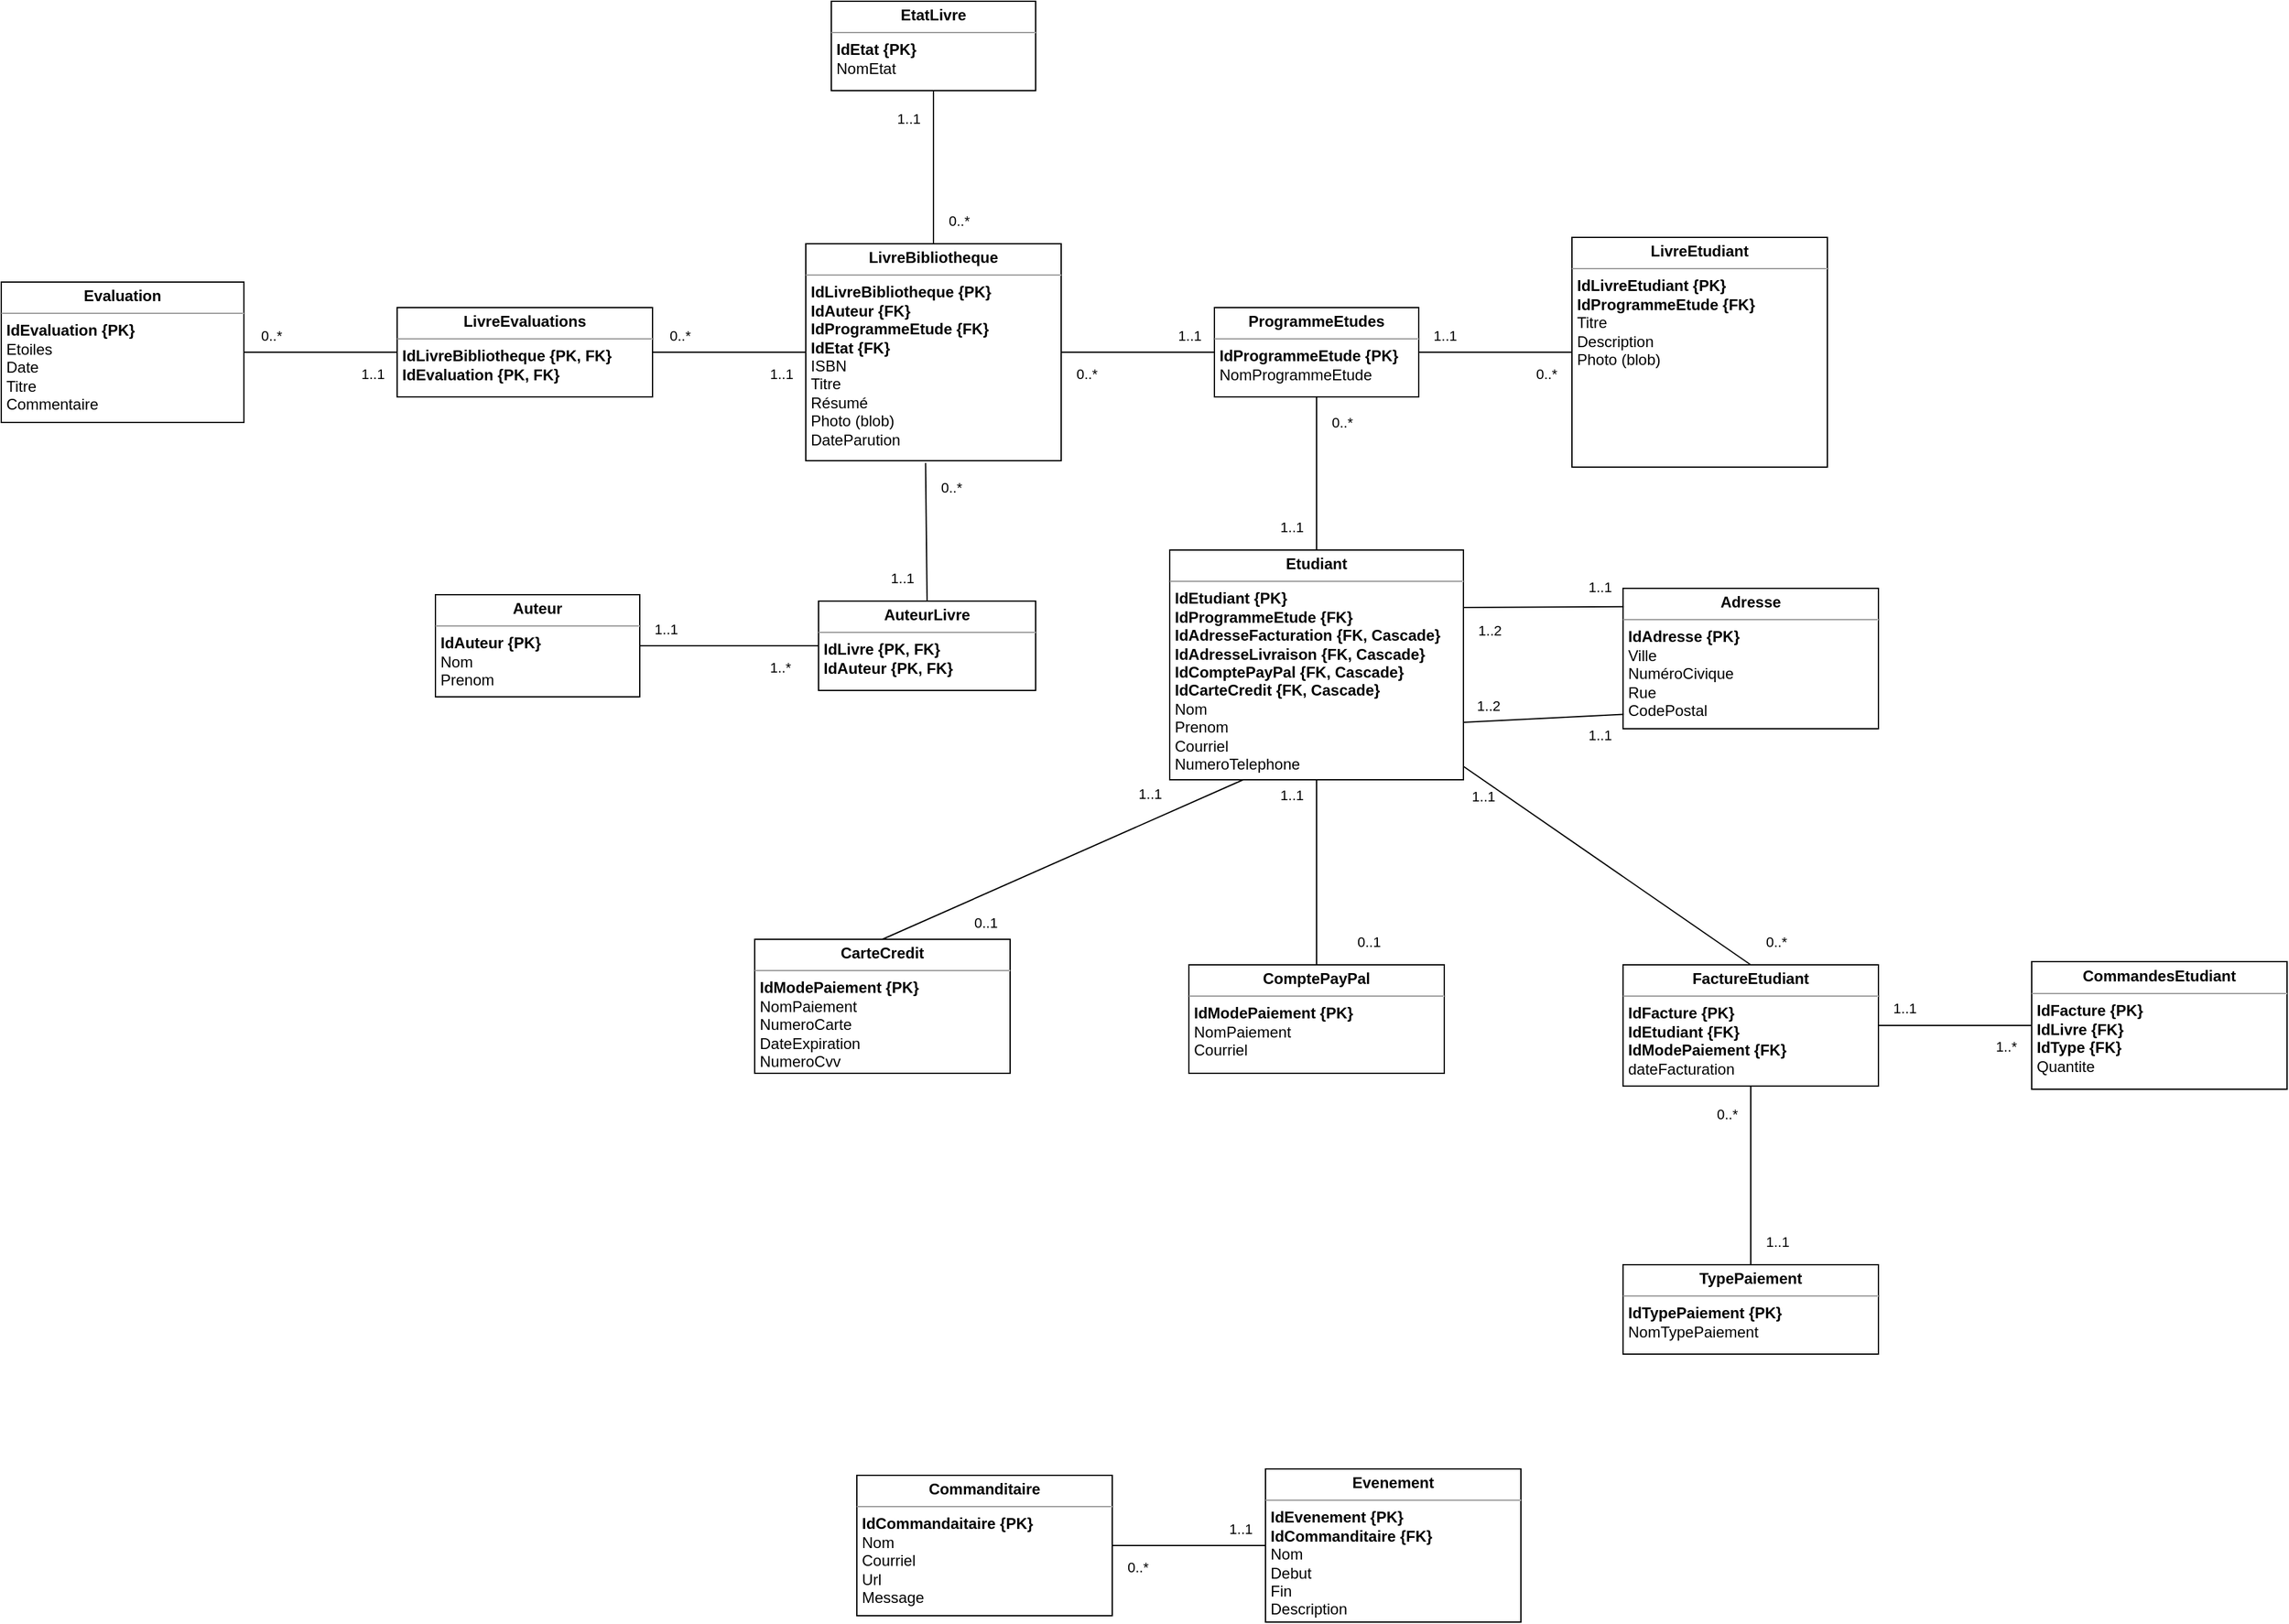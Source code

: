 <mxfile version="20.2.3" type="device"><diagram id="HMSL5C-tnVBztmMYMEIp" name="Page-1"><mxGraphModel dx="6580" dy="2698" grid="1" gridSize="10" guides="1" tooltips="1" connect="1" arrows="1" fold="1" page="1" pageScale="1" pageWidth="850" pageHeight="1100" math="0" shadow="0"><root><mxCell id="0"/><mxCell id="1" parent="0"/><mxCell id="A7pBS2aft_EyjtBVlkII-6" value="&lt;p style=&quot;margin: 0px ; margin-top: 4px ; text-align: center&quot;&gt;&lt;b&gt;LivreBibliotheque&lt;/b&gt;&lt;/p&gt;&lt;hr size=&quot;1&quot;&gt;&lt;p style=&quot;margin: 0px ; margin-left: 4px&quot;&gt;&lt;b&gt;IdLivreBibliotheque {PK}&lt;/b&gt;&lt;/p&gt;&lt;p style=&quot;margin: 0px ; margin-left: 4px&quot;&gt;&lt;b&gt;IdAuteur {FK}&lt;/b&gt;&lt;/p&gt;&lt;p style=&quot;margin: 0px ; margin-left: 4px&quot;&gt;&lt;b&gt;IdProgrammeEtude {FK}&lt;/b&gt;&lt;/p&gt;&lt;p style=&quot;margin: 0px ; margin-left: 4px&quot;&gt;&lt;b&gt;IdEtat {FK}&lt;/b&gt;&lt;/p&gt;&lt;p style=&quot;margin: 0px ; margin-left: 4px&quot;&gt;ISBN&lt;/p&gt;&lt;p style=&quot;margin: 0px ; margin-left: 4px&quot;&gt;Titre&lt;/p&gt;&lt;p style=&quot;margin: 0px ; margin-left: 4px&quot;&gt;Résumé&lt;/p&gt;&lt;p style=&quot;margin: 0px ; margin-left: 4px&quot;&gt;Photo (blob)&lt;/p&gt;&lt;p style=&quot;margin: 0px ; margin-left: 4px&quot;&gt;DateParution&lt;/p&gt;" style="verticalAlign=top;align=left;overflow=fill;fontSize=12;fontFamily=Helvetica;html=1;" vertex="1" parent="1"><mxGeometry x="-3680" y="40" width="200" height="170" as="geometry"/></mxCell><mxCell id="A7pBS2aft_EyjtBVlkII-8" value="&lt;p style=&quot;margin: 0px ; margin-top: 4px ; text-align: center&quot;&gt;&lt;b&gt;LivreEvaluations&lt;/b&gt;&lt;/p&gt;&lt;hr size=&quot;1&quot;&gt;&lt;p style=&quot;margin: 0px ; margin-left: 4px&quot;&gt;&lt;b&gt;IdLivreBibliotheque {PK, FK}&lt;/b&gt;&lt;/p&gt;&lt;p style=&quot;margin: 0px ; margin-left: 4px&quot;&gt;&lt;b&gt;IdEvaluation {PK, FK}&lt;/b&gt;&lt;/p&gt;" style="verticalAlign=top;align=left;overflow=fill;fontSize=12;fontFamily=Helvetica;html=1;" vertex="1" parent="1"><mxGeometry x="-4000" y="90" width="200" height="70" as="geometry"/></mxCell><mxCell id="A7pBS2aft_EyjtBVlkII-11" value="" style="endArrow=none;html=1;rounded=0;exitX=0;exitY=0.5;exitDx=0;exitDy=0;entryX=1;entryY=0.5;entryDx=0;entryDy=0;endFill=0;" edge="1" parent="1" source="A7pBS2aft_EyjtBVlkII-6" target="A7pBS2aft_EyjtBVlkII-8"><mxGeometry relative="1" as="geometry"><mxPoint x="-4000" y="200" as="sourcePoint"/><mxPoint x="-3840" y="200" as="targetPoint"/></mxGeometry></mxCell><mxCell id="A7pBS2aft_EyjtBVlkII-13" value="1..1" style="edgeLabel;resizable=0;html=1;align=left;verticalAlign=bottom;" connectable="0" vertex="1" parent="A7pBS2aft_EyjtBVlkII-11"><mxGeometry x="-1" relative="1" as="geometry"><mxPoint x="-30" y="25" as="offset"/></mxGeometry></mxCell><mxCell id="A7pBS2aft_EyjtBVlkII-14" value="0..*" style="edgeLabel;resizable=0;html=1;align=right;verticalAlign=bottom;" connectable="0" vertex="1" parent="A7pBS2aft_EyjtBVlkII-11"><mxGeometry x="1" relative="1" as="geometry"><mxPoint x="30" y="-5" as="offset"/></mxGeometry></mxCell><mxCell id="A7pBS2aft_EyjtBVlkII-15" value="&lt;p style=&quot;margin: 0px ; margin-top: 4px ; text-align: center&quot;&gt;&lt;b&gt;Evaluation&lt;/b&gt;&lt;/p&gt;&lt;hr size=&quot;1&quot;&gt;&lt;p style=&quot;margin: 0px ; margin-left: 4px&quot;&gt;&lt;b&gt;IdEvaluation {PK}&lt;/b&gt;&lt;/p&gt;&lt;p style=&quot;margin: 0px ; margin-left: 4px&quot;&gt;Etoiles&lt;/p&gt;&lt;p style=&quot;margin: 0px ; margin-left: 4px&quot;&gt;Date&lt;/p&gt;&lt;p style=&quot;margin: 0px ; margin-left: 4px&quot;&gt;Titre&lt;/p&gt;&lt;p style=&quot;margin: 0px ; margin-left: 4px&quot;&gt;Commentaire&lt;/p&gt;" style="verticalAlign=top;align=left;overflow=fill;fontSize=12;fontFamily=Helvetica;html=1;" vertex="1" parent="1"><mxGeometry x="-4310" y="70" width="190" height="110" as="geometry"/></mxCell><mxCell id="A7pBS2aft_EyjtBVlkII-16" value="" style="endArrow=none;html=1;rounded=0;exitX=0;exitY=0.5;exitDx=0;exitDy=0;entryX=1;entryY=0.5;entryDx=0;entryDy=0;endFill=0;" edge="1" parent="1" source="A7pBS2aft_EyjtBVlkII-8" target="A7pBS2aft_EyjtBVlkII-15"><mxGeometry relative="1" as="geometry"><mxPoint x="-3970" y="185" as="sourcePoint"/><mxPoint x="-4100" y="185" as="targetPoint"/></mxGeometry></mxCell><mxCell id="A7pBS2aft_EyjtBVlkII-17" value="1..1" style="edgeLabel;resizable=0;html=1;align=left;verticalAlign=bottom;" connectable="0" vertex="1" parent="A7pBS2aft_EyjtBVlkII-16"><mxGeometry x="-1" relative="1" as="geometry"><mxPoint x="-30" y="25" as="offset"/></mxGeometry></mxCell><mxCell id="A7pBS2aft_EyjtBVlkII-18" value="0..*" style="edgeLabel;resizable=0;html=1;align=right;verticalAlign=bottom;" connectable="0" vertex="1" parent="A7pBS2aft_EyjtBVlkII-16"><mxGeometry x="1" relative="1" as="geometry"><mxPoint x="30" y="-5" as="offset"/></mxGeometry></mxCell><mxCell id="A7pBS2aft_EyjtBVlkII-19" value="&lt;p style=&quot;margin: 0px ; margin-top: 4px ; text-align: center&quot;&gt;&lt;b&gt;ProgrammeEtudes&lt;/b&gt;&lt;/p&gt;&lt;hr size=&quot;1&quot;&gt;&lt;p style=&quot;margin: 0px ; margin-left: 4px&quot;&gt;&lt;b&gt;IdProgrammeEtude {PK}&lt;/b&gt;&lt;/p&gt;&lt;p style=&quot;margin: 0px ; margin-left: 4px&quot;&gt;NomProgrammeEtude&lt;/p&gt;" style="verticalAlign=top;align=left;overflow=fill;fontSize=12;fontFamily=Helvetica;html=1;" vertex="1" parent="1"><mxGeometry x="-3360" y="90" width="160" height="70" as="geometry"/></mxCell><mxCell id="A7pBS2aft_EyjtBVlkII-21" value="" style="endArrow=none;html=1;rounded=0;exitX=1;exitY=0.5;exitDx=0;exitDy=0;entryX=0;entryY=0.5;entryDx=0;entryDy=0;endFill=0;" edge="1" parent="1" source="A7pBS2aft_EyjtBVlkII-6" target="A7pBS2aft_EyjtBVlkII-19"><mxGeometry relative="1" as="geometry"><mxPoint x="-3670" y="140" as="sourcePoint"/><mxPoint x="-3790" y="140" as="targetPoint"/></mxGeometry></mxCell><mxCell id="A7pBS2aft_EyjtBVlkII-22" value="0..*" style="edgeLabel;resizable=0;html=1;align=left;verticalAlign=bottom;" connectable="0" vertex="1" parent="A7pBS2aft_EyjtBVlkII-21"><mxGeometry x="-1" relative="1" as="geometry"><mxPoint x="10" y="25" as="offset"/></mxGeometry></mxCell><mxCell id="A7pBS2aft_EyjtBVlkII-23" value="1..1" style="edgeLabel;resizable=0;html=1;align=right;verticalAlign=bottom;" connectable="0" vertex="1" parent="A7pBS2aft_EyjtBVlkII-21"><mxGeometry x="1" relative="1" as="geometry"><mxPoint x="-10" y="-5" as="offset"/></mxGeometry></mxCell><mxCell id="A7pBS2aft_EyjtBVlkII-24" value="&lt;p style=&quot;margin: 0px ; margin-top: 4px ; text-align: center&quot;&gt;&lt;b&gt;EtatLivre&lt;/b&gt;&lt;/p&gt;&lt;hr size=&quot;1&quot;&gt;&lt;p style=&quot;margin: 0px ; margin-left: 4px&quot;&gt;&lt;b&gt;IdEtat {PK}&lt;/b&gt;&lt;/p&gt;&lt;p style=&quot;margin: 0px ; margin-left: 4px&quot;&gt;NomEtat&lt;/p&gt;" style="verticalAlign=top;align=left;overflow=fill;fontSize=12;fontFamily=Helvetica;html=1;" vertex="1" parent="1"><mxGeometry x="-3660" y="-150" width="160" height="70" as="geometry"/></mxCell><mxCell id="A7pBS2aft_EyjtBVlkII-25" value="" style="endArrow=none;html=1;rounded=0;exitX=0.5;exitY=0;exitDx=0;exitDy=0;entryX=0.5;entryY=1;entryDx=0;entryDy=0;endFill=0;" edge="1" parent="1" source="A7pBS2aft_EyjtBVlkII-6" target="A7pBS2aft_EyjtBVlkII-24"><mxGeometry relative="1" as="geometry"><mxPoint x="-3460" y="-10" as="sourcePoint"/><mxPoint x="-3340" y="-10" as="targetPoint"/></mxGeometry></mxCell><mxCell id="A7pBS2aft_EyjtBVlkII-26" value="0..*" style="edgeLabel;resizable=0;html=1;align=left;verticalAlign=bottom;" connectable="0" vertex="1" parent="A7pBS2aft_EyjtBVlkII-25"><mxGeometry x="-1" relative="1" as="geometry"><mxPoint x="10" y="-10" as="offset"/></mxGeometry></mxCell><mxCell id="A7pBS2aft_EyjtBVlkII-27" value="1..1" style="edgeLabel;resizable=0;html=1;align=right;verticalAlign=bottom;" connectable="0" vertex="1" parent="A7pBS2aft_EyjtBVlkII-25"><mxGeometry x="1" relative="1" as="geometry"><mxPoint x="-10" y="30" as="offset"/></mxGeometry></mxCell><mxCell id="A7pBS2aft_EyjtBVlkII-28" value="&lt;p style=&quot;margin: 0px ; margin-top: 4px ; text-align: center&quot;&gt;&lt;b&gt;AuteurLivre&lt;/b&gt;&lt;/p&gt;&lt;hr size=&quot;1&quot;&gt;&lt;p style=&quot;margin: 0px ; margin-left: 4px&quot;&gt;&lt;b&gt;IdLivre {PK, FK}&lt;/b&gt;&lt;/p&gt;&lt;p style=&quot;margin: 0px ; margin-left: 4px&quot;&gt;&lt;b&gt;IdAuteur {PK, FK}&lt;/b&gt;&lt;br&gt;&lt;/p&gt;" style="verticalAlign=top;align=left;overflow=fill;fontSize=12;fontFamily=Helvetica;html=1;" vertex="1" parent="1"><mxGeometry x="-3670" y="320" width="170" height="70" as="geometry"/></mxCell><mxCell id="A7pBS2aft_EyjtBVlkII-29" value="" style="endArrow=none;html=1;rounded=0;exitX=0.469;exitY=1.01;exitDx=0;exitDy=0;entryX=0.5;entryY=0;entryDx=0;entryDy=0;endFill=0;exitPerimeter=0;" edge="1" parent="1" source="A7pBS2aft_EyjtBVlkII-6" target="A7pBS2aft_EyjtBVlkII-28"><mxGeometry relative="1" as="geometry"><mxPoint x="-3380" y="370" as="sourcePoint"/><mxPoint x="-3380" y="250" as="targetPoint"/></mxGeometry></mxCell><mxCell id="A7pBS2aft_EyjtBVlkII-30" value="0..*" style="edgeLabel;resizable=0;html=1;align=left;verticalAlign=bottom;" connectable="0" vertex="1" parent="A7pBS2aft_EyjtBVlkII-29"><mxGeometry x="-1" relative="1" as="geometry"><mxPoint x="10" y="28" as="offset"/></mxGeometry></mxCell><mxCell id="A7pBS2aft_EyjtBVlkII-31" value="1..1" style="edgeLabel;resizable=0;html=1;align=right;verticalAlign=bottom;" connectable="0" vertex="1" parent="A7pBS2aft_EyjtBVlkII-29"><mxGeometry x="1" relative="1" as="geometry"><mxPoint x="-10" y="-10" as="offset"/></mxGeometry></mxCell><mxCell id="A7pBS2aft_EyjtBVlkII-32" value="&lt;p style=&quot;margin: 0px ; margin-top: 4px ; text-align: center&quot;&gt;&lt;b&gt;Auteur&lt;/b&gt;&lt;/p&gt;&lt;hr size=&quot;1&quot;&gt;&lt;p style=&quot;margin: 0px ; margin-left: 4px&quot;&gt;&lt;b&gt;IdAuteur {PK}&lt;/b&gt;&lt;/p&gt;&lt;p style=&quot;margin: 0px ; margin-left: 4px&quot;&gt;Nom&lt;/p&gt;&lt;p style=&quot;margin: 0px ; margin-left: 4px&quot;&gt;Prenom&lt;/p&gt;" style="verticalAlign=top;align=left;overflow=fill;fontSize=12;fontFamily=Helvetica;html=1;" vertex="1" parent="1"><mxGeometry x="-3970" y="315" width="160" height="80" as="geometry"/></mxCell><mxCell id="A7pBS2aft_EyjtBVlkII-34" value="" style="endArrow=none;html=1;rounded=0;exitX=0;exitY=0.5;exitDx=0;exitDy=0;entryX=1;entryY=0.5;entryDx=0;entryDy=0;endFill=0;" edge="1" parent="1" source="A7pBS2aft_EyjtBVlkII-28" target="A7pBS2aft_EyjtBVlkII-32"><mxGeometry relative="1" as="geometry"><mxPoint x="-3470" y="140.0" as="sourcePoint"/><mxPoint x="-3350" y="140.0" as="targetPoint"/></mxGeometry></mxCell><mxCell id="A7pBS2aft_EyjtBVlkII-35" value="1..*" style="edgeLabel;resizable=0;html=1;align=left;verticalAlign=bottom;" connectable="0" vertex="1" parent="A7pBS2aft_EyjtBVlkII-34"><mxGeometry x="-1" relative="1" as="geometry"><mxPoint x="-40" y="25" as="offset"/></mxGeometry></mxCell><mxCell id="A7pBS2aft_EyjtBVlkII-36" value="1..1" style="edgeLabel;resizable=0;html=1;align=right;verticalAlign=bottom;" connectable="0" vertex="1" parent="A7pBS2aft_EyjtBVlkII-34"><mxGeometry x="1" relative="1" as="geometry"><mxPoint x="30" y="-5" as="offset"/></mxGeometry></mxCell><mxCell id="A7pBS2aft_EyjtBVlkII-37" value="&lt;p style=&quot;margin: 0px ; margin-top: 4px ; text-align: center&quot;&gt;&lt;b&gt;LivreEtudiant&lt;/b&gt;&lt;/p&gt;&lt;hr size=&quot;1&quot;&gt;&lt;p style=&quot;margin: 0px ; margin-left: 4px&quot;&gt;&lt;b&gt;IdLivreEtudiant {PK}&lt;/b&gt;&lt;/p&gt;&lt;p style=&quot;margin: 0px ; margin-left: 4px&quot;&gt;&lt;b&gt;IdProgrammeEtude {FK}&lt;/b&gt;&lt;/p&gt;&lt;p style=&quot;margin: 0px ; margin-left: 4px&quot;&gt;Titre&lt;/p&gt;&lt;p style=&quot;margin: 0px ; margin-left: 4px&quot;&gt;Description&lt;/p&gt;&lt;p style=&quot;margin: 0px ; margin-left: 4px&quot;&gt;Photo (blob)&lt;/p&gt;" style="verticalAlign=top;align=left;overflow=fill;fontSize=12;fontFamily=Helvetica;html=1;" vertex="1" parent="1"><mxGeometry x="-3080" y="35" width="200" height="180" as="geometry"/></mxCell><mxCell id="A7pBS2aft_EyjtBVlkII-39" value="" style="endArrow=none;html=1;rounded=0;exitX=0;exitY=0.5;exitDx=0;exitDy=0;entryX=1;entryY=0.5;entryDx=0;entryDy=0;endFill=0;" edge="1" parent="1" source="A7pBS2aft_EyjtBVlkII-37" target="A7pBS2aft_EyjtBVlkII-19"><mxGeometry relative="1" as="geometry"><mxPoint x="-3470" y="135" as="sourcePoint"/><mxPoint x="-3350" y="135" as="targetPoint"/></mxGeometry></mxCell><mxCell id="A7pBS2aft_EyjtBVlkII-40" value="0..*" style="edgeLabel;resizable=0;html=1;align=left;verticalAlign=bottom;" connectable="0" vertex="1" parent="A7pBS2aft_EyjtBVlkII-39"><mxGeometry x="-1" relative="1" as="geometry"><mxPoint x="-30" y="25" as="offset"/></mxGeometry></mxCell><mxCell id="A7pBS2aft_EyjtBVlkII-41" value="1..1" style="edgeLabel;resizable=0;html=1;align=right;verticalAlign=bottom;" connectable="0" vertex="1" parent="A7pBS2aft_EyjtBVlkII-39"><mxGeometry x="1" relative="1" as="geometry"><mxPoint x="30" y="-5" as="offset"/></mxGeometry></mxCell><mxCell id="A7pBS2aft_EyjtBVlkII-42" value="&lt;p style=&quot;margin: 0px ; margin-top: 4px ; text-align: center&quot;&gt;&lt;b&gt;Etudiant&lt;/b&gt;&lt;/p&gt;&lt;hr size=&quot;1&quot;&gt;&lt;p style=&quot;margin: 0px ; margin-left: 4px&quot;&gt;&lt;b&gt;IdEtudiant {PK}&lt;/b&gt;&lt;/p&gt;&lt;p style=&quot;margin: 0px ; margin-left: 4px&quot;&gt;&lt;b&gt;IdProgrammeEtude {FK}&lt;/b&gt;&lt;/p&gt;&lt;p style=&quot;margin: 0px ; margin-left: 4px&quot;&gt;&lt;b&gt;IdAdresseFacturation {FK, Cascade}&lt;/b&gt;&lt;b&gt;&lt;br&gt;&lt;/b&gt;&lt;/p&gt;&lt;p style=&quot;margin: 0px ; margin-left: 4px&quot;&gt;&lt;b&gt;IdAdresseLivraison {FK, Cascade}&lt;/b&gt;&lt;/p&gt;&lt;p style=&quot;margin: 0px ; margin-left: 4px&quot;&gt;&lt;b&gt;IdComptePayPal {FK, Cascade}&lt;/b&gt;&lt;/p&gt;&lt;p style=&quot;margin: 0px ; margin-left: 4px&quot;&gt;&lt;b&gt;IdCarteCredit {FK, Cascade}&lt;/b&gt;&lt;/p&gt;&lt;p style=&quot;margin: 0px ; margin-left: 4px&quot;&gt;Nom&lt;/p&gt;&lt;p style=&quot;margin: 0px ; margin-left: 4px&quot;&gt;Prenom&lt;/p&gt;&lt;p style=&quot;margin: 0px ; margin-left: 4px&quot;&gt;Courriel&lt;/p&gt;&lt;p style=&quot;margin: 0px ; margin-left: 4px&quot;&gt;NumeroTelephone&lt;/p&gt;&lt;p style=&quot;margin: 0px ; margin-left: 4px&quot;&gt;&lt;br&gt;&lt;/p&gt;" style="verticalAlign=top;align=left;overflow=fill;fontSize=12;fontFamily=Helvetica;html=1;" vertex="1" parent="1"><mxGeometry x="-3395" y="280" width="230" height="180" as="geometry"/></mxCell><mxCell id="A7pBS2aft_EyjtBVlkII-43" value="" style="endArrow=none;html=1;rounded=0;exitX=0.5;exitY=1;exitDx=0;exitDy=0;entryX=0.5;entryY=0;entryDx=0;entryDy=0;endFill=0;" edge="1" parent="1" source="A7pBS2aft_EyjtBVlkII-19" target="A7pBS2aft_EyjtBVlkII-42"><mxGeometry relative="1" as="geometry"><mxPoint x="-3576.2" y="221.7" as="sourcePoint"/><mxPoint x="-3575" y="330" as="targetPoint"/></mxGeometry></mxCell><mxCell id="A7pBS2aft_EyjtBVlkII-44" value="0..*" style="edgeLabel;resizable=0;html=1;align=left;verticalAlign=bottom;" connectable="0" vertex="1" parent="A7pBS2aft_EyjtBVlkII-43"><mxGeometry x="-1" relative="1" as="geometry"><mxPoint x="10" y="28" as="offset"/></mxGeometry></mxCell><mxCell id="A7pBS2aft_EyjtBVlkII-45" value="1..1" style="edgeLabel;resizable=0;html=1;align=right;verticalAlign=bottom;" connectable="0" vertex="1" parent="A7pBS2aft_EyjtBVlkII-43"><mxGeometry x="1" relative="1" as="geometry"><mxPoint x="-10" y="-10" as="offset"/></mxGeometry></mxCell><mxCell id="A7pBS2aft_EyjtBVlkII-46" value="&lt;p style=&quot;margin: 0px ; margin-top: 4px ; text-align: center&quot;&gt;&lt;b&gt;Adresse&lt;/b&gt;&lt;/p&gt;&lt;hr size=&quot;1&quot;&gt;&lt;p style=&quot;margin: 0px ; margin-left: 4px&quot;&gt;&lt;b&gt;IdAdresse {PK}&lt;/b&gt;&lt;/p&gt;&lt;p style=&quot;margin: 0px ; margin-left: 4px&quot;&gt;&lt;span style=&quot;background-color: initial;&quot;&gt;Ville&lt;/span&gt;&lt;br&gt;&lt;/p&gt;&lt;p style=&quot;margin: 0px ; margin-left: 4px&quot;&gt;NuméroCivique&lt;/p&gt;&lt;p style=&quot;margin: 0px ; margin-left: 4px&quot;&gt;Rue&lt;/p&gt;&lt;p style=&quot;margin: 0px ; margin-left: 4px&quot;&gt;CodePostal&lt;/p&gt;" style="verticalAlign=top;align=left;overflow=fill;fontSize=12;fontFamily=Helvetica;html=1;" vertex="1" parent="1"><mxGeometry x="-3040" y="310" width="200" height="110" as="geometry"/></mxCell><mxCell id="A7pBS2aft_EyjtBVlkII-47" value="" style="endArrow=none;html=1;rounded=0;exitX=0.003;exitY=0.131;exitDx=0;exitDy=0;entryX=1;entryY=0.25;entryDx=0;entryDy=0;endFill=0;exitPerimeter=0;" edge="1" parent="1" source="A7pBS2aft_EyjtBVlkII-46" target="A7pBS2aft_EyjtBVlkII-42"><mxGeometry relative="1" as="geometry"><mxPoint x="-3070" y="135" as="sourcePoint"/><mxPoint x="-3190" y="135" as="targetPoint"/></mxGeometry></mxCell><mxCell id="A7pBS2aft_EyjtBVlkII-48" value="1..1" style="edgeLabel;resizable=0;html=1;align=left;verticalAlign=bottom;" connectable="0" vertex="1" parent="A7pBS2aft_EyjtBVlkII-47"><mxGeometry x="-1" relative="1" as="geometry"><mxPoint x="-30" y="-7" as="offset"/></mxGeometry></mxCell><mxCell id="A7pBS2aft_EyjtBVlkII-49" value="1..2" style="edgeLabel;resizable=0;html=1;align=right;verticalAlign=bottom;" connectable="0" vertex="1" parent="A7pBS2aft_EyjtBVlkII-47"><mxGeometry x="1" relative="1" as="geometry"><mxPoint x="30" y="27" as="offset"/></mxGeometry></mxCell><mxCell id="A7pBS2aft_EyjtBVlkII-50" value="" style="endArrow=none;html=1;rounded=0;endFill=0;exitX=0.003;exitY=0.897;exitDx=0;exitDy=0;entryX=1;entryY=0.75;entryDx=0;entryDy=0;exitPerimeter=0;" edge="1" parent="1" source="A7pBS2aft_EyjtBVlkII-46" target="A7pBS2aft_EyjtBVlkII-42"><mxGeometry relative="1" as="geometry"><mxPoint x="-3060" y="380" as="sourcePoint"/><mxPoint x="-3160" y="400" as="targetPoint"/></mxGeometry></mxCell><mxCell id="A7pBS2aft_EyjtBVlkII-51" value="1..1" style="edgeLabel;resizable=0;html=1;align=left;verticalAlign=bottom;" connectable="0" vertex="1" parent="A7pBS2aft_EyjtBVlkII-50"><mxGeometry x="-1" relative="1" as="geometry"><mxPoint x="-30" y="25" as="offset"/></mxGeometry></mxCell><mxCell id="A7pBS2aft_EyjtBVlkII-52" value="1..2" style="edgeLabel;resizable=0;html=1;align=right;verticalAlign=bottom;" connectable="0" vertex="1" parent="A7pBS2aft_EyjtBVlkII-50"><mxGeometry x="1" relative="1" as="geometry"><mxPoint x="30" y="-5" as="offset"/></mxGeometry></mxCell><mxCell id="A7pBS2aft_EyjtBVlkII-53" value="&lt;p style=&quot;margin: 0px ; margin-top: 4px ; text-align: center&quot;&gt;&lt;b&gt;FactureEtudiant&lt;/b&gt;&lt;/p&gt;&lt;hr size=&quot;1&quot;&gt;&lt;p style=&quot;margin: 0px ; margin-left: 4px&quot;&gt;&lt;b&gt;IdFacture {PK}&lt;/b&gt;&lt;/p&gt;&lt;p style=&quot;margin: 0px ; margin-left: 4px&quot;&gt;&lt;b&gt;IdEtudiant {FK}&lt;/b&gt;&lt;/p&gt;&lt;p style=&quot;margin: 0px 0px 0px 4px;&quot;&gt;&lt;b&gt;IdModePaiement {FK}&lt;/b&gt;&lt;/p&gt;&lt;p style=&quot;margin: 0px ; margin-left: 4px&quot;&gt;dateFacturation&lt;b&gt;&lt;br&gt;&lt;/b&gt;&lt;/p&gt;&lt;p style=&quot;margin: 0px ; margin-left: 4px&quot;&gt;&lt;br&gt;&lt;/p&gt;" style="verticalAlign=top;align=left;overflow=fill;fontSize=12;fontFamily=Helvetica;html=1;" vertex="1" parent="1"><mxGeometry x="-3040" y="605" width="200" height="95" as="geometry"/></mxCell><mxCell id="A7pBS2aft_EyjtBVlkII-54" value="" style="endArrow=none;html=1;rounded=0;exitX=0.5;exitY=0;exitDx=0;exitDy=0;endFill=0;" edge="1" parent="1" source="A7pBS2aft_EyjtBVlkII-53" target="A7pBS2aft_EyjtBVlkII-42"><mxGeometry relative="1" as="geometry"><mxPoint x="-3270.0" y="170" as="sourcePoint"/><mxPoint x="-3280" y="450" as="targetPoint"/></mxGeometry></mxCell><mxCell id="A7pBS2aft_EyjtBVlkII-55" value="0..*" style="edgeLabel;resizable=0;html=1;align=left;verticalAlign=bottom;" connectable="0" vertex="1" parent="A7pBS2aft_EyjtBVlkII-54"><mxGeometry x="-1" relative="1" as="geometry"><mxPoint x="10" y="-10" as="offset"/></mxGeometry></mxCell><mxCell id="A7pBS2aft_EyjtBVlkII-56" value="1..1" style="edgeLabel;resizable=0;html=1;align=right;verticalAlign=bottom;" connectable="0" vertex="1" parent="A7pBS2aft_EyjtBVlkII-54"><mxGeometry x="1" relative="1" as="geometry"><mxPoint x="25" y="32" as="offset"/></mxGeometry></mxCell><mxCell id="A7pBS2aft_EyjtBVlkII-62" value="&lt;p style=&quot;margin: 0px ; margin-top: 4px ; text-align: center&quot;&gt;&lt;b&gt;TypePaiement&lt;/b&gt;&lt;/p&gt;&lt;hr size=&quot;1&quot;&gt;&lt;p style=&quot;margin: 0px ; margin-left: 4px&quot;&gt;&lt;b&gt;IdTypePaiement {PK}&lt;/b&gt;&lt;/p&gt;&lt;p style=&quot;margin: 0px ; margin-left: 4px&quot;&gt;NomTypePaiement&lt;/p&gt;&lt;p style=&quot;margin: 0px ; margin-left: 4px&quot;&gt;&lt;br&gt;&lt;/p&gt;" style="verticalAlign=top;align=left;overflow=fill;fontSize=12;fontFamily=Helvetica;html=1;" vertex="1" parent="1"><mxGeometry x="-3040" y="840" width="200" height="70" as="geometry"/></mxCell><mxCell id="A7pBS2aft_EyjtBVlkII-63" value="" style="endArrow=none;html=1;rounded=0;exitX=0.5;exitY=0;exitDx=0;exitDy=0;entryX=0.5;entryY=1;entryDx=0;entryDy=0;endFill=0;" edge="1" parent="1" source="A7pBS2aft_EyjtBVlkII-62" target="A7pBS2aft_EyjtBVlkII-53"><mxGeometry relative="1" as="geometry"><mxPoint x="-3520" y="740" as="sourcePoint"/><mxPoint x="-3165" y="835" as="targetPoint"/></mxGeometry></mxCell><mxCell id="A7pBS2aft_EyjtBVlkII-64" value="1..1" style="edgeLabel;resizable=0;html=1;align=left;verticalAlign=bottom;" connectable="0" vertex="1" parent="A7pBS2aft_EyjtBVlkII-63"><mxGeometry x="-1" relative="1" as="geometry"><mxPoint x="10" y="-10" as="offset"/></mxGeometry></mxCell><mxCell id="A7pBS2aft_EyjtBVlkII-65" value="0..*" style="edgeLabel;resizable=0;html=1;align=right;verticalAlign=bottom;" connectable="0" vertex="1" parent="A7pBS2aft_EyjtBVlkII-63"><mxGeometry x="1" relative="1" as="geometry"><mxPoint x="-10" y="30" as="offset"/></mxGeometry></mxCell><mxCell id="A7pBS2aft_EyjtBVlkII-66" value="&lt;p style=&quot;margin: 0px ; margin-top: 4px ; text-align: center&quot;&gt;&lt;b&gt;ComptePayPal&lt;/b&gt;&lt;/p&gt;&lt;hr size=&quot;1&quot;&gt;&lt;p style=&quot;margin: 0px ; margin-left: 4px&quot;&gt;&lt;b&gt;IdModePaiement {PK}&lt;/b&gt;&lt;/p&gt;&lt;p style=&quot;margin: 0px ; margin-left: 4px&quot;&gt;NomPaiement&lt;/p&gt;&lt;p style=&quot;margin: 0px ; margin-left: 4px&quot;&gt;Courriel&lt;/p&gt;&lt;p style=&quot;margin: 0px ; margin-left: 4px&quot;&gt;&lt;br&gt;&lt;/p&gt;" style="verticalAlign=top;align=left;overflow=fill;fontSize=12;fontFamily=Helvetica;html=1;" vertex="1" parent="1"><mxGeometry x="-3380" y="605" width="200" height="85" as="geometry"/></mxCell><mxCell id="A7pBS2aft_EyjtBVlkII-67" value="&lt;p style=&quot;margin: 0px ; margin-top: 4px ; text-align: center&quot;&gt;&lt;b&gt;CarteCredit&lt;/b&gt;&lt;/p&gt;&lt;hr size=&quot;1&quot;&gt;&lt;p style=&quot;margin: 0px ; margin-left: 4px&quot;&gt;&lt;b&gt;IdModePaiement {PK}&lt;/b&gt;&lt;/p&gt;&lt;p style=&quot;margin: 0px ; margin-left: 4px&quot;&gt;NomPaiement&lt;/p&gt;&lt;p style=&quot;margin: 0px ; margin-left: 4px&quot;&gt;NumeroCarte&lt;/p&gt;&lt;p style=&quot;margin: 0px ; margin-left: 4px&quot;&gt;DateExpiration&lt;/p&gt;&lt;p style=&quot;margin: 0px ; margin-left: 4px&quot;&gt;NumeroCvv&lt;/p&gt;" style="verticalAlign=top;align=left;overflow=fill;fontSize=12;fontFamily=Helvetica;html=1;" vertex="1" parent="1"><mxGeometry x="-3720" y="585" width="200" height="105" as="geometry"/></mxCell><mxCell id="A7pBS2aft_EyjtBVlkII-72" value="" style="endArrow=none;html=1;rounded=0;exitX=0.5;exitY=0;exitDx=0;exitDy=0;entryX=0.5;entryY=1;entryDx=0;entryDy=0;endFill=0;" edge="1" parent="1" source="A7pBS2aft_EyjtBVlkII-66" target="A7pBS2aft_EyjtBVlkII-42"><mxGeometry relative="1" as="geometry"><mxPoint x="-3650" y="375" as="sourcePoint"/><mxPoint x="-3790" y="375" as="targetPoint"/></mxGeometry></mxCell><mxCell id="A7pBS2aft_EyjtBVlkII-73" value="0..1" style="edgeLabel;resizable=0;html=1;align=left;verticalAlign=bottom;" connectable="0" vertex="1" parent="A7pBS2aft_EyjtBVlkII-72"><mxGeometry x="-1" relative="1" as="geometry"><mxPoint x="30" y="-10" as="offset"/></mxGeometry></mxCell><mxCell id="A7pBS2aft_EyjtBVlkII-74" value="1..1" style="edgeLabel;resizable=0;html=1;align=right;verticalAlign=bottom;" connectable="0" vertex="1" parent="A7pBS2aft_EyjtBVlkII-72"><mxGeometry x="1" relative="1" as="geometry"><mxPoint x="-10" y="20" as="offset"/></mxGeometry></mxCell><mxCell id="A7pBS2aft_EyjtBVlkII-77" value="" style="endArrow=none;html=1;rounded=0;exitX=0.5;exitY=0;exitDx=0;exitDy=0;entryX=0.25;entryY=1;entryDx=0;entryDy=0;endFill=0;" edge="1" parent="1" source="A7pBS2aft_EyjtBVlkII-67" target="A7pBS2aft_EyjtBVlkII-42"><mxGeometry relative="1" as="geometry"><mxPoint x="-3560" y="570" as="sourcePoint"/><mxPoint x="-3460" y="430.0" as="targetPoint"/></mxGeometry></mxCell><mxCell id="A7pBS2aft_EyjtBVlkII-78" value="0..1" style="edgeLabel;resizable=0;html=1;align=left;verticalAlign=bottom;" connectable="0" vertex="1" parent="A7pBS2aft_EyjtBVlkII-77"><mxGeometry x="-1" relative="1" as="geometry"><mxPoint x="70" y="-5" as="offset"/></mxGeometry></mxCell><mxCell id="A7pBS2aft_EyjtBVlkII-79" value="1..1" style="edgeLabel;resizable=0;html=1;align=right;verticalAlign=bottom;" connectable="0" vertex="1" parent="A7pBS2aft_EyjtBVlkII-77"><mxGeometry x="1" relative="1" as="geometry"><mxPoint x="-63" y="20" as="offset"/></mxGeometry></mxCell><mxCell id="A7pBS2aft_EyjtBVlkII-80" value="&lt;p style=&quot;margin: 0px ; margin-top: 4px ; text-align: center&quot;&gt;&lt;b&gt;CommandesEtudiant&lt;/b&gt;&lt;/p&gt;&lt;hr size=&quot;1&quot;&gt;&lt;p style=&quot;margin: 0px ; margin-left: 4px&quot;&gt;&lt;b&gt;IdFacture {PK}&lt;/b&gt;&lt;/p&gt;&lt;p style=&quot;margin: 0px ; margin-left: 4px&quot;&gt;&lt;b&gt;IdLivre {FK}&lt;/b&gt;&lt;/p&gt;&lt;p style=&quot;margin: 0px ; margin-left: 4px&quot;&gt;&lt;b&gt;IdType {FK}&lt;/b&gt;&lt;b&gt;&lt;br&gt;&lt;/b&gt;&lt;/p&gt;&lt;p style=&quot;margin: 0px ; margin-left: 4px&quot;&gt;Quantite&lt;/p&gt;&lt;p style=&quot;margin: 0px ; margin-left: 4px&quot;&gt;&lt;br&gt;&lt;/p&gt;" style="verticalAlign=top;align=left;overflow=fill;fontSize=12;fontFamily=Helvetica;html=1;" vertex="1" parent="1"><mxGeometry x="-2720" y="602.5" width="200" height="100" as="geometry"/></mxCell><mxCell id="A7pBS2aft_EyjtBVlkII-81" value="" style="endArrow=none;html=1;rounded=0;exitX=0;exitY=0.5;exitDx=0;exitDy=0;entryX=1;entryY=0.5;entryDx=0;entryDy=0;endFill=0;" edge="1" parent="1" source="A7pBS2aft_EyjtBVlkII-80" target="A7pBS2aft_EyjtBVlkII-53"><mxGeometry relative="1" as="geometry"><mxPoint x="-2590" y="760.0" as="sourcePoint"/><mxPoint x="-2730" y="760.0" as="targetPoint"/></mxGeometry></mxCell><mxCell id="A7pBS2aft_EyjtBVlkII-82" value="1..*" style="edgeLabel;resizable=0;html=1;align=left;verticalAlign=bottom;" connectable="0" vertex="1" parent="A7pBS2aft_EyjtBVlkII-81"><mxGeometry x="-1" relative="1" as="geometry"><mxPoint x="-30" y="25" as="offset"/></mxGeometry></mxCell><mxCell id="A7pBS2aft_EyjtBVlkII-83" value="1..1" style="edgeLabel;resizable=0;html=1;align=right;verticalAlign=bottom;" connectable="0" vertex="1" parent="A7pBS2aft_EyjtBVlkII-81"><mxGeometry x="1" relative="1" as="geometry"><mxPoint x="30" y="-5" as="offset"/></mxGeometry></mxCell><mxCell id="A7pBS2aft_EyjtBVlkII-84" value="&lt;p style=&quot;margin: 0px ; margin-top: 4px ; text-align: center&quot;&gt;&lt;b&gt;Evenement&lt;/b&gt;&lt;/p&gt;&lt;hr size=&quot;1&quot;&gt;&lt;p style=&quot;margin: 0px ; margin-left: 4px&quot;&gt;&lt;b&gt;IdEvenement {PK}&lt;/b&gt;&lt;/p&gt;&lt;p style=&quot;margin: 0px ; margin-left: 4px&quot;&gt;&lt;b&gt;IdCommanditaire {FK}&lt;/b&gt;&lt;/p&gt;&lt;p style=&quot;margin: 0px ; margin-left: 4px&quot;&gt;Nom&lt;/p&gt;&lt;p style=&quot;margin: 0px ; margin-left: 4px&quot;&gt;Debut&lt;/p&gt;&lt;p style=&quot;margin: 0px ; margin-left: 4px&quot;&gt;Fin&lt;/p&gt;&lt;p style=&quot;margin: 0px ; margin-left: 4px&quot;&gt;Description&lt;/p&gt;" style="verticalAlign=top;align=left;overflow=fill;fontSize=12;fontFamily=Helvetica;html=1;" vertex="1" parent="1"><mxGeometry x="-3320" y="1000" width="200" height="120" as="geometry"/></mxCell><mxCell id="A7pBS2aft_EyjtBVlkII-85" value="&lt;p style=&quot;margin: 0px ; margin-top: 4px ; text-align: center&quot;&gt;&lt;b&gt;Commanditaire&lt;/b&gt;&lt;/p&gt;&lt;hr size=&quot;1&quot;&gt;&lt;p style=&quot;margin: 0px ; margin-left: 4px&quot;&gt;&lt;b&gt;IdCommandaitaire {PK}&lt;/b&gt;&lt;/p&gt;&lt;p style=&quot;margin: 0px ; margin-left: 4px&quot;&gt;Nom&lt;/p&gt;&lt;p style=&quot;margin: 0px ; margin-left: 4px&quot;&gt;Courriel&lt;/p&gt;&lt;p style=&quot;margin: 0px ; margin-left: 4px&quot;&gt;Url&lt;/p&gt;&lt;p style=&quot;margin: 0px ; margin-left: 4px&quot;&gt;Message&lt;/p&gt;" style="verticalAlign=top;align=left;overflow=fill;fontSize=12;fontFamily=Helvetica;html=1;" vertex="1" parent="1"><mxGeometry x="-3640" y="1005" width="200" height="110" as="geometry"/></mxCell><mxCell id="A7pBS2aft_EyjtBVlkII-86" value="" style="endArrow=none;html=1;rounded=0;exitX=1;exitY=0.5;exitDx=0;exitDy=0;entryX=0;entryY=0.5;entryDx=0;entryDy=0;endFill=0;" edge="1" parent="1" source="A7pBS2aft_EyjtBVlkII-85" target="A7pBS2aft_EyjtBVlkII-84"><mxGeometry relative="1" as="geometry"><mxPoint x="-3460" y="860" as="sourcePoint"/><mxPoint x="-3340" y="860" as="targetPoint"/></mxGeometry></mxCell><mxCell id="A7pBS2aft_EyjtBVlkII-87" value="0..*" style="edgeLabel;resizable=0;html=1;align=left;verticalAlign=bottom;" connectable="0" vertex="1" parent="A7pBS2aft_EyjtBVlkII-86"><mxGeometry x="-1" relative="1" as="geometry"><mxPoint x="10" y="25" as="offset"/></mxGeometry></mxCell><mxCell id="A7pBS2aft_EyjtBVlkII-88" value="1..1" style="edgeLabel;resizable=0;html=1;align=right;verticalAlign=bottom;" connectable="0" vertex="1" parent="A7pBS2aft_EyjtBVlkII-86"><mxGeometry x="1" relative="1" as="geometry"><mxPoint x="-10" y="-5" as="offset"/></mxGeometry></mxCell></root></mxGraphModel></diagram></mxfile>